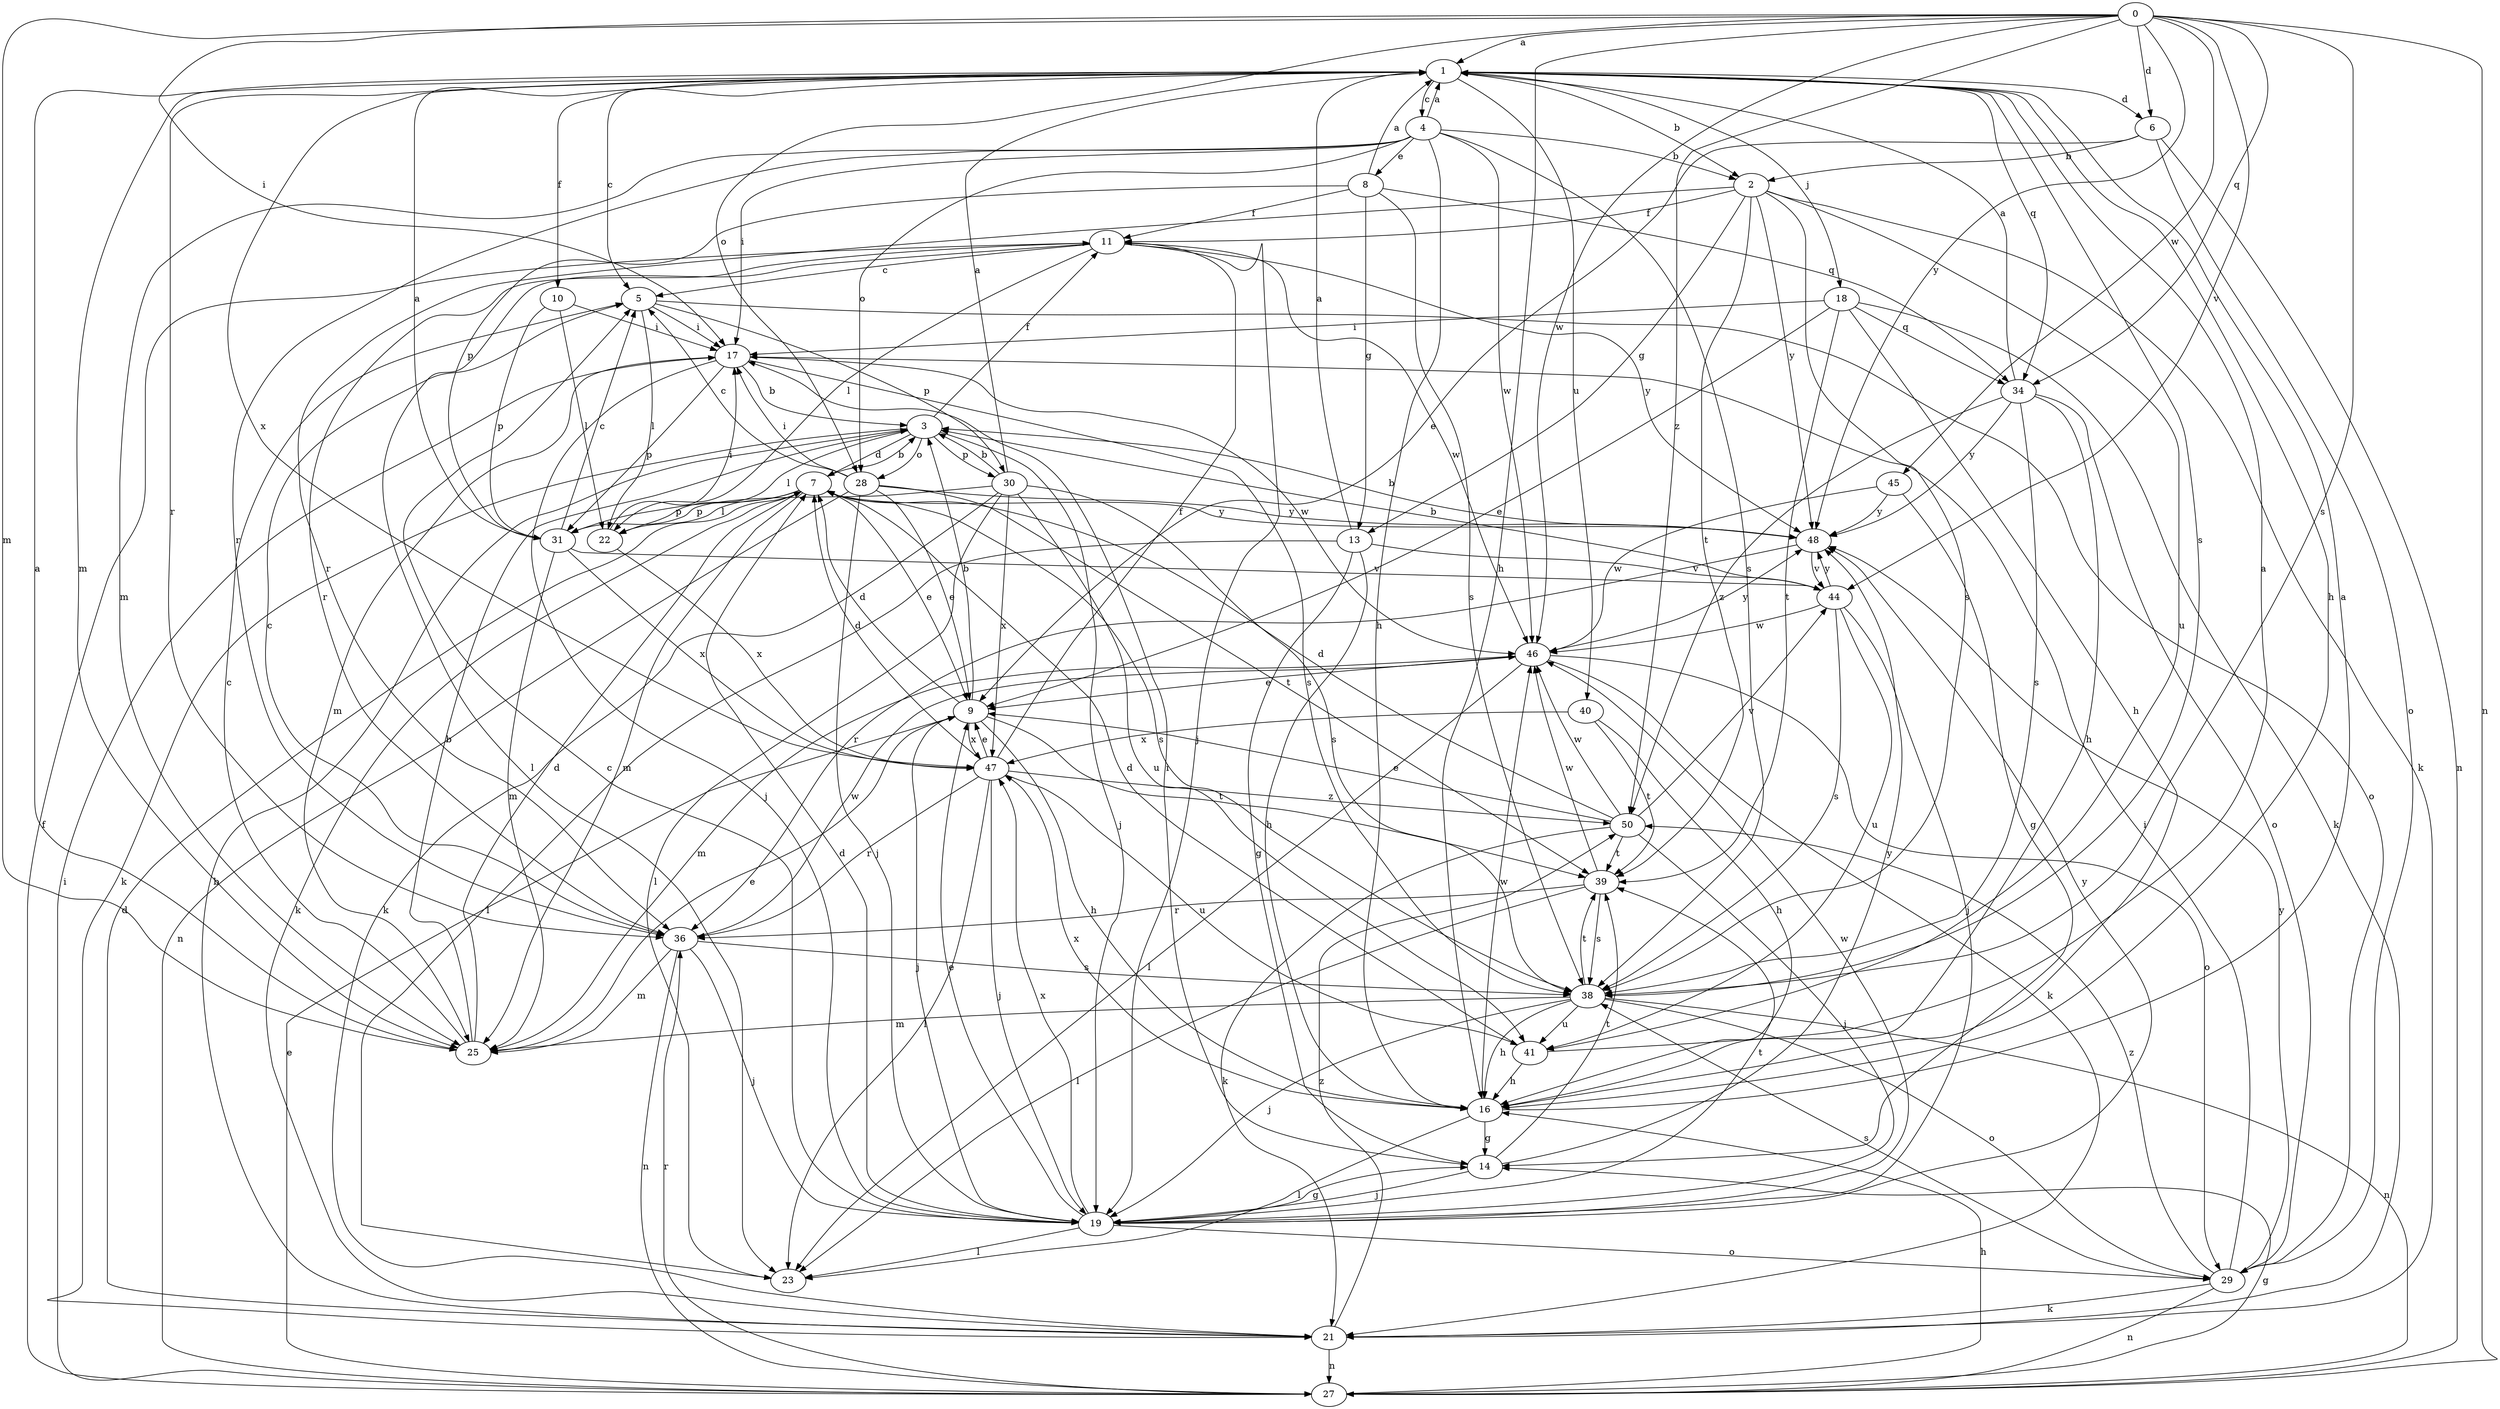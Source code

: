 strict digraph  {
0;
1;
2;
3;
4;
5;
6;
7;
8;
9;
10;
11;
13;
14;
16;
17;
18;
19;
21;
22;
23;
25;
27;
28;
29;
30;
31;
34;
36;
38;
39;
40;
41;
44;
45;
46;
47;
48;
50;
0 -> 1  [label=a];
0 -> 6  [label=d];
0 -> 16  [label=h];
0 -> 17  [label=i];
0 -> 25  [label=m];
0 -> 27  [label=n];
0 -> 28  [label=o];
0 -> 34  [label=q];
0 -> 38  [label=s];
0 -> 44  [label=v];
0 -> 45  [label=w];
0 -> 46  [label=w];
0 -> 48  [label=y];
0 -> 50  [label=z];
1 -> 2  [label=b];
1 -> 4  [label=c];
1 -> 5  [label=c];
1 -> 6  [label=d];
1 -> 10  [label=f];
1 -> 16  [label=h];
1 -> 18  [label=j];
1 -> 25  [label=m];
1 -> 34  [label=q];
1 -> 36  [label=r];
1 -> 38  [label=s];
1 -> 40  [label=u];
1 -> 47  [label=x];
2 -> 11  [label=f];
2 -> 13  [label=g];
2 -> 21  [label=k];
2 -> 36  [label=r];
2 -> 38  [label=s];
2 -> 39  [label=t];
2 -> 41  [label=u];
2 -> 48  [label=y];
3 -> 7  [label=d];
3 -> 11  [label=f];
3 -> 19  [label=j];
3 -> 21  [label=k];
3 -> 22  [label=l];
3 -> 28  [label=o];
3 -> 30  [label=p];
4 -> 1  [label=a];
4 -> 2  [label=b];
4 -> 8  [label=e];
4 -> 16  [label=h];
4 -> 17  [label=i];
4 -> 25  [label=m];
4 -> 28  [label=o];
4 -> 36  [label=r];
4 -> 38  [label=s];
4 -> 46  [label=w];
5 -> 17  [label=i];
5 -> 22  [label=l];
5 -> 29  [label=o];
5 -> 30  [label=p];
6 -> 2  [label=b];
6 -> 9  [label=e];
6 -> 27  [label=n];
6 -> 29  [label=o];
7 -> 3  [label=b];
7 -> 9  [label=e];
7 -> 21  [label=k];
7 -> 22  [label=l];
7 -> 25  [label=m];
7 -> 31  [label=p];
7 -> 38  [label=s];
7 -> 48  [label=y];
8 -> 1  [label=a];
8 -> 11  [label=f];
8 -> 13  [label=g];
8 -> 31  [label=p];
8 -> 34  [label=q];
8 -> 38  [label=s];
9 -> 3  [label=b];
9 -> 7  [label=d];
9 -> 16  [label=h];
9 -> 19  [label=j];
9 -> 39  [label=t];
9 -> 47  [label=x];
10 -> 17  [label=i];
10 -> 22  [label=l];
10 -> 31  [label=p];
11 -> 5  [label=c];
11 -> 19  [label=j];
11 -> 22  [label=l];
11 -> 23  [label=l];
11 -> 36  [label=r];
11 -> 46  [label=w];
11 -> 48  [label=y];
13 -> 1  [label=a];
13 -> 14  [label=g];
13 -> 16  [label=h];
13 -> 23  [label=l];
13 -> 44  [label=v];
14 -> 17  [label=i];
14 -> 19  [label=j];
14 -> 39  [label=t];
14 -> 48  [label=y];
16 -> 1  [label=a];
16 -> 14  [label=g];
16 -> 23  [label=l];
16 -> 46  [label=w];
16 -> 47  [label=x];
17 -> 3  [label=b];
17 -> 19  [label=j];
17 -> 25  [label=m];
17 -> 31  [label=p];
17 -> 38  [label=s];
17 -> 46  [label=w];
18 -> 9  [label=e];
18 -> 16  [label=h];
18 -> 17  [label=i];
18 -> 21  [label=k];
18 -> 34  [label=q];
18 -> 39  [label=t];
19 -> 5  [label=c];
19 -> 7  [label=d];
19 -> 9  [label=e];
19 -> 14  [label=g];
19 -> 23  [label=l];
19 -> 29  [label=o];
19 -> 39  [label=t];
19 -> 46  [label=w];
19 -> 47  [label=x];
19 -> 48  [label=y];
21 -> 3  [label=b];
21 -> 7  [label=d];
21 -> 27  [label=n];
21 -> 50  [label=z];
22 -> 17  [label=i];
22 -> 47  [label=x];
25 -> 1  [label=a];
25 -> 3  [label=b];
25 -> 5  [label=c];
25 -> 7  [label=d];
25 -> 9  [label=e];
27 -> 9  [label=e];
27 -> 11  [label=f];
27 -> 14  [label=g];
27 -> 16  [label=h];
27 -> 17  [label=i];
27 -> 36  [label=r];
28 -> 5  [label=c];
28 -> 9  [label=e];
28 -> 17  [label=i];
28 -> 19  [label=j];
28 -> 27  [label=n];
28 -> 39  [label=t];
28 -> 48  [label=y];
29 -> 17  [label=i];
29 -> 21  [label=k];
29 -> 27  [label=n];
29 -> 38  [label=s];
29 -> 48  [label=y];
29 -> 50  [label=z];
30 -> 1  [label=a];
30 -> 3  [label=b];
30 -> 21  [label=k];
30 -> 23  [label=l];
30 -> 31  [label=p];
30 -> 38  [label=s];
30 -> 41  [label=u];
30 -> 47  [label=x];
31 -> 1  [label=a];
31 -> 5  [label=c];
31 -> 25  [label=m];
31 -> 44  [label=v];
31 -> 47  [label=x];
34 -> 1  [label=a];
34 -> 16  [label=h];
34 -> 29  [label=o];
34 -> 38  [label=s];
34 -> 48  [label=y];
34 -> 50  [label=z];
36 -> 5  [label=c];
36 -> 19  [label=j];
36 -> 25  [label=m];
36 -> 27  [label=n];
36 -> 38  [label=s];
36 -> 46  [label=w];
38 -> 16  [label=h];
38 -> 19  [label=j];
38 -> 25  [label=m];
38 -> 27  [label=n];
38 -> 29  [label=o];
38 -> 39  [label=t];
38 -> 41  [label=u];
39 -> 23  [label=l];
39 -> 36  [label=r];
39 -> 38  [label=s];
39 -> 46  [label=w];
40 -> 16  [label=h];
40 -> 39  [label=t];
40 -> 47  [label=x];
41 -> 1  [label=a];
41 -> 7  [label=d];
41 -> 16  [label=h];
44 -> 3  [label=b];
44 -> 19  [label=j];
44 -> 38  [label=s];
44 -> 41  [label=u];
44 -> 46  [label=w];
44 -> 48  [label=y];
45 -> 14  [label=g];
45 -> 46  [label=w];
45 -> 48  [label=y];
46 -> 9  [label=e];
46 -> 21  [label=k];
46 -> 23  [label=l];
46 -> 25  [label=m];
46 -> 29  [label=o];
46 -> 48  [label=y];
47 -> 7  [label=d];
47 -> 9  [label=e];
47 -> 11  [label=f];
47 -> 19  [label=j];
47 -> 23  [label=l];
47 -> 36  [label=r];
47 -> 41  [label=u];
47 -> 50  [label=z];
48 -> 3  [label=b];
48 -> 36  [label=r];
48 -> 44  [label=v];
50 -> 7  [label=d];
50 -> 9  [label=e];
50 -> 19  [label=j];
50 -> 21  [label=k];
50 -> 39  [label=t];
50 -> 44  [label=v];
50 -> 46  [label=w];
}
